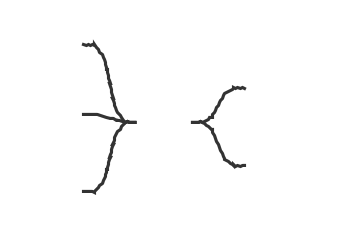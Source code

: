 ' Do not edit
' Theme Gallery
' autogenerated by script
'
@startmindmap
!theme sketchy-outline
+ root
**:right_1.1
right_1.2;
++ right_2

left side

-- left_1
-- left_2
**:left_3.1
left_3.2;
@endmindmap

